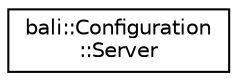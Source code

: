 digraph "Graphical Class Hierarchy"
{
  edge [fontname="Helvetica",fontsize="10",labelfontname="Helvetica",labelfontsize="10"];
  node [fontname="Helvetica",fontsize="10",shape=record];
  rankdir="LR";
  Node1 [label="bali::Configuration\l::Server",height=0.2,width=0.4,color="black", fillcolor="white", style="filled",URL="$structbali_1_1_configuration_1_1_server.html"];
}
